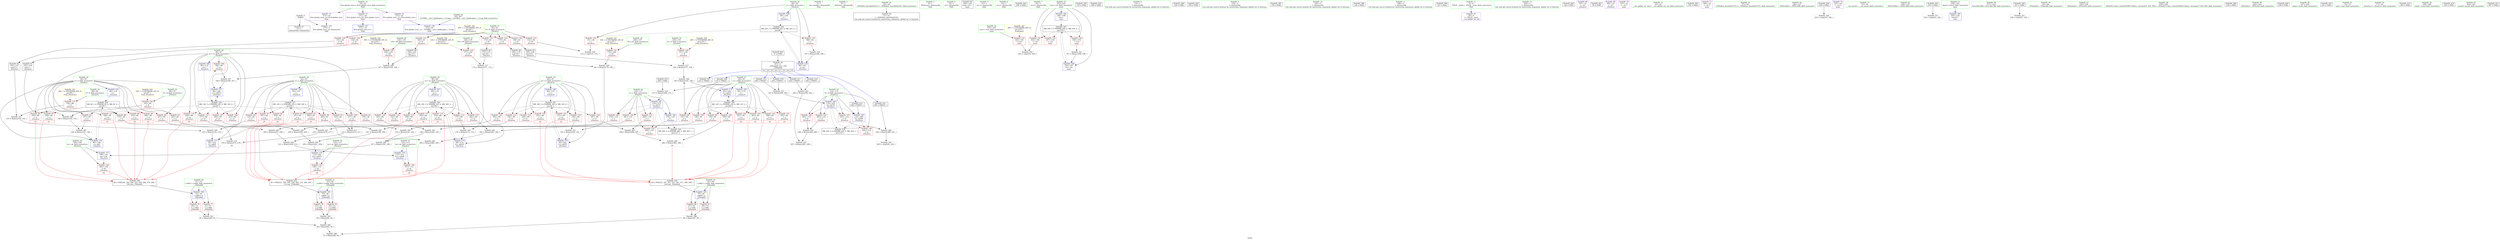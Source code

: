 digraph "SVFG" {
	label="SVFG";

	Node0x562d3b8c4380 [shape=record,color=grey,label="{NodeID: 0\nNullPtr}"];
	Node0x562d3b8c4380 -> Node0x562d3b8d2120[style=solid];
	Node0x562d3b8c4380 -> Node0x562d3b8d8550[style=solid];
	Node0x562d3b8d0cb0 [shape=record,color=red,label="{NodeID: 111\n269\<--86\n\<--vx\n_Z5solvev\n|{<s0>23}}"];
	Node0x562d3b8d0cb0:s0 -> Node0x562d3b580790[style=solid,color=red];
	Node0x562d3b8cf790 [shape=record,color=green,label="{NodeID: 28\n86\<--87\nvx\<--vx_field_insensitive\n_Z5solvev\n}"];
	Node0x562d3b8cf790 -> Node0x562d3b8d08a0[style=solid];
	Node0x562d3b8cf790 -> Node0x562d3b8d0970[style=solid];
	Node0x562d3b8cf790 -> Node0x562d3b8d0a40[style=solid];
	Node0x562d3b8cf790 -> Node0x562d3b8d0b10[style=solid];
	Node0x562d3b8cf790 -> Node0x562d3b8d0be0[style=solid];
	Node0x562d3b8cf790 -> Node0x562d3b8d0cb0[style=solid];
	Node0x562d3b8cf790 -> Node0x562d3b8d0d80[style=solid];
	Node0x562d3b8cf790 -> Node0x562d3b8d8b30[style=solid];
	Node0x562d3b8cf790 -> Node0x562d3b8d90e0[style=solid];
	Node0x562d3b8e2c60 [shape=record,color=grey,label="{NodeID: 305\n193 = Binary(191, 192, )\n}"];
	Node0x562d3b8e2c60 -> Node0x562d3b8d54f0[style=solid];
	Node0x562d3b8d74e0 [shape=record,color=red,label="{NodeID: 139\n164\<--102\n\<--VX\n_Z5solvev\n}"];
	Node0x562d3b8d74e0 -> Node0x562d3b8e30e0[style=solid];
	Node0x562d3b8d2020 [shape=record,color=green,label="{NodeID: 56\n20\<--367\n_GLOBAL__sub_I_JanKuipers_1_0.cpp\<--_GLOBAL__sub_I_JanKuipers_1_0.cpp_field_insensitive\n}"];
	Node0x562d3b8d2020 -> Node0x562d3b8d8450[style=solid];
	Node0x562d3b90a1a0 [shape=record,color=black,label="{NodeID: 416\n252 = PHI(47, )\n}"];
	Node0x562d3b90a1a0 -> Node0x562d3b8e33e0[style=solid];
	Node0x562d3b8d8c00 [shape=record,color=blue,label="{NodeID: 167\n88\<--119\nvy\<--\n_Z5solvev\n}"];
	Node0x562d3b8d8c00 -> Node0x562d3b8f3670[style=dashed];
	Node0x562d3b8d3800 [shape=record,color=red,label="{NodeID: 84\n207\<--80\n\<--x\n_Z5solvev\n}"];
	Node0x562d3b8d3800 -> Node0x562d3b8d5af0[style=solid];
	Node0x562d3b8cdc50 [shape=record,color=green,label="{NodeID: 1\n7\<--1\n__dso_handle\<--dummyObj\nGlob }"];
	Node0x562d3b8d0d80 [shape=record,color=red,label="{NodeID: 112\n277\<--86\n\<--vx\n_Z5solvev\n}"];
	Node0x562d3b8d0d80 -> Node0x562d3b8e3b60[style=solid];
	Node0x562d3b8cf860 [shape=record,color=green,label="{NodeID: 29\n88\<--89\nvy\<--vy_field_insensitive\n_Z5solvev\n}"];
	Node0x562d3b8cf860 -> Node0x562d3b8d0e50[style=solid];
	Node0x562d3b8cf860 -> Node0x562d3b8d0f20[style=solid];
	Node0x562d3b8cf860 -> Node0x562d3b8d61e0[style=solid];
	Node0x562d3b8cf860 -> Node0x562d3b8d6270[style=solid];
	Node0x562d3b8cf860 -> Node0x562d3b8d6300[style=solid];
	Node0x562d3b8cf860 -> Node0x562d3b8d63d0[style=solid];
	Node0x562d3b8cf860 -> Node0x562d3b8d64a0[style=solid];
	Node0x562d3b8cf860 -> Node0x562d3b8d8c00[style=solid];
	Node0x562d3b8cf860 -> Node0x562d3b8d91b0[style=solid];
	Node0x562d3b8e2de0 [shape=record,color=grey,label="{NodeID: 306\n162 = Binary(161, 160, )\n}"];
	Node0x562d3b8e2de0 -> Node0x562d3b8d9010[style=solid];
	Node0x562d3b8d75b0 [shape=record,color=red,label="{NodeID: 140\n171\<--104\n\<--VY\n_Z5solvev\n}"];
	Node0x562d3b8d75b0 -> Node0x562d3b8e3e60[style=solid];
	Node0x562d3b8d2120 [shape=record,color=black,label="{NodeID: 57\n2\<--3\ndummyVal\<--dummyVal\n}"];
	Node0x562d3b90a370 [shape=record,color=black,label="{NodeID: 417\n258 = PHI(47, )\n}"];
	Node0x562d3b90a370 -> Node0x562d3b8e48e0[style=solid];
	Node0x562d3b8f1870 [shape=record,color=black,label="{NodeID: 334\nMR_42V_2 = PHI(MR_42V_5, MR_42V_1, )\npts\{115 \}\n}"];
	Node0x562d3b8d8cd0 [shape=record,color=blue,label="{NodeID: 168\n90\<--119\nvz\<--\n_Z5solvev\n}"];
	Node0x562d3b8d8cd0 -> Node0x562d3b8f3b70[style=dashed];
	Node0x562d3b8d38d0 [shape=record,color=red,label="{NodeID: 85\n230\<--80\n\<--x\n_Z5solvev\n|{<s0>14}}"];
	Node0x562d3b8d38d0:s0 -> Node0x562d3b580790[style=solid,color=red];
	Node0x562d3b8cdce0 [shape=record,color=green,label="{NodeID: 2\n8\<--1\n_ZSt3cin\<--dummyObj\nGlob }"];
	Node0x562d3b8d0e50 [shape=record,color=red,label="{NodeID: 113\n175\<--88\n\<--vy\n_Z5solvev\n}"];
	Node0x562d3b8d0e50 -> Node0x562d3b8e3ce0[style=solid];
	Node0x562d3b8cf930 [shape=record,color=green,label="{NodeID: 30\n90\<--91\nvz\<--vz_field_insensitive\n_Z5solvev\n}"];
	Node0x562d3b8cf930 -> Node0x562d3b8d6570[style=solid];
	Node0x562d3b8cf930 -> Node0x562d3b8d6640[style=solid];
	Node0x562d3b8cf930 -> Node0x562d3b8d6710[style=solid];
	Node0x562d3b8cf930 -> Node0x562d3b8d67e0[style=solid];
	Node0x562d3b8cf930 -> Node0x562d3b8d68b0[style=solid];
	Node0x562d3b8cf930 -> Node0x562d3b8d6980[style=solid];
	Node0x562d3b8cf930 -> Node0x562d3b8d6a50[style=solid];
	Node0x562d3b8cf930 -> Node0x562d3b8d8cd0[style=solid];
	Node0x562d3b8cf930 -> Node0x562d3b8d9280[style=solid];
	Node0x562d3b8e2f60 [shape=record,color=grey,label="{NodeID: 307\n169 = Binary(168, 167, )\n}"];
	Node0x562d3b8e2f60 -> Node0x562d3b8d90e0[style=solid];
	Node0x562d3b8d7680 [shape=record,color=red,label="{NodeID: 141\n178\<--106\n\<--VZ\n_Z5solvev\n}"];
	Node0x562d3b8d7680 -> Node0x562d3b8e4a60[style=solid];
	Node0x562d3b8d2220 [shape=record,color=black,label="{NodeID: 58\n31\<--32\n\<--_ZNSt8ios_base4InitD1Ev\nCan only get source location for instruction, argument, global var or function.}"];
	Node0x562d3b90a4b0 [shape=record,color=black,label="{NodeID: 418\n262 = PHI(47, )\n}"];
	Node0x562d3b90a4b0 -> Node0x562d3b8e48e0[style=solid];
	Node0x562d3b8f1d70 [shape=record,color=black,label="{NodeID: 335\nMR_44V_2 = PHI(MR_44V_5, MR_44V_1, )\npts\{117 \}\n}"];
	Node0x562d3b8d8da0 [shape=record,color=blue,label="{NodeID: 169\n94\<--129\ni\<--\n_Z5solvev\n}"];
	Node0x562d3b8d8da0 -> Node0x562d3b8f4070[style=dashed];
	Node0x562d3b8d39a0 [shape=record,color=red,label="{NodeID: 86\n255\<--80\n\<--x\n_Z5solvev\n|{<s0>20}}"];
	Node0x562d3b8d39a0:s0 -> Node0x562d3b580790[style=solid,color=red];
	Node0x562d3b8cdd70 [shape=record,color=green,label="{NodeID: 3\n9\<--1\n_ZSt4cout\<--dummyObj\nGlob }"];
	Node0x562d3b8d0f20 [shape=record,color=red,label="{NodeID: 114\n195\<--88\n\<--vy\n_Z5solvev\n}"];
	Node0x562d3b8d0f20 -> Node0x562d3b8e2960[style=solid];
	Node0x562d3b8cfa00 [shape=record,color=green,label="{NodeID: 31\n92\<--93\nN\<--N_field_insensitive\n_Z5solvev\n}"];
	Node0x562d3b8cfa00 -> Node0x562d3b8d6b20[style=solid];
	Node0x562d3b8cfa00 -> Node0x562d3b8d6bf0[style=solid];
	Node0x562d3b8cfa00 -> Node0x562d3b8d6cc0[style=solid];
	Node0x562d3b8cfa00 -> Node0x562d3b8d6d90[style=solid];
	Node0x562d3b8cfa00 -> Node0x562d3b8d6e60[style=solid];
	Node0x562d3b8cfa00 -> Node0x562d3b8d6f30[style=solid];
	Node0x562d3b8cfa00 -> Node0x562d3b8d7000[style=solid];
	Node0x562d3b8e30e0 [shape=record,color=grey,label="{NodeID: 308\n167 = Binary(164, 166, )\n}"];
	Node0x562d3b8e30e0 -> Node0x562d3b8e2f60[style=solid];
	Node0x562d3b8d7750 [shape=record,color=red,label="{NodeID: 142\n245\<--108\n\<--ax\n_Z5solvev\n|{<s0>18}}"];
	Node0x562d3b8d7750:s0 -> Node0x562d3b580790[style=solid,color=red];
	Node0x562d3b8d2320 [shape=record,color=black,label="{NodeID: 59\n47\<--71\n_Z3lenddd_ret\<--call\n_Z3lenddd\n|{<s0>14|<s1>18|<s2>19|<s3>20|<s4>21|<s5>23|<s6>24|<s7>25}}"];
	Node0x562d3b8d2320:s0 -> Node0x562d3b9097e0[style=solid,color=blue];
	Node0x562d3b8d2320:s1 -> Node0x562d3b909c20[style=solid,color=blue];
	Node0x562d3b8d2320:s2 -> Node0x562d3b90a1a0[style=solid,color=blue];
	Node0x562d3b8d2320:s3 -> Node0x562d3b90a370[style=solid,color=blue];
	Node0x562d3b8d2320:s4 -> Node0x562d3b90a4b0[style=solid,color=blue];
	Node0x562d3b8d2320:s5 -> Node0x562d3b90a6c0[style=solid,color=blue];
	Node0x562d3b8d2320:s6 -> Node0x562d3b90a830[style=solid,color=blue];
	Node0x562d3b8d2320:s7 -> Node0x562d3b909df0[style=solid,color=blue];
	Node0x562d3b90a5f0 [shape=record,color=black,label="{NodeID: 419\n268 = PHI()\n}"];
	Node0x562d3b90a5f0 -> Node0x562d3b8e3fe0[style=solid];
	Node0x562d3b8f2270 [shape=record,color=black,label="{NodeID: 336\nMR_8V_3 = PHI(MR_8V_4, MR_8V_2, )\npts\{81 \}\n}"];
	Node0x562d3b8f2270 -> Node0x562d3b8d3660[style=dashed];
	Node0x562d3b8f2270 -> Node0x562d3b8d3730[style=dashed];
	Node0x562d3b8f2270 -> Node0x562d3b8d3800[style=dashed];
	Node0x562d3b8f2270 -> Node0x562d3b8d38d0[style=dashed];
	Node0x562d3b8f2270 -> Node0x562d3b8d39a0[style=dashed];
	Node0x562d3b8f2270 -> Node0x562d3b8d3a70[style=dashed];
	Node0x562d3b8f2270 -> Node0x562d3b8d3b40[style=dashed];
	Node0x562d3b8f2270 -> Node0x562d3b8d3c10[style=dashed];
	Node0x562d3b8f2270 -> Node0x562d3b8d8e70[style=dashed];
	Node0x562d3b8d8e70 [shape=record,color=blue,label="{NodeID: 170\n80\<--148\nx\<--add\n_Z5solvev\n}"];
	Node0x562d3b8d8e70 -> Node0x562d3b8f2270[style=dashed];
	Node0x562d3b8d3a70 [shape=record,color=red,label="{NodeID: 87\n259\<--80\n\<--x\n_Z5solvev\n|{<s0>21}}"];
	Node0x562d3b8d3a70:s0 -> Node0x562d3b580790[style=solid,color=red];
	Node0x562d3b8ce5c0 [shape=record,color=green,label="{NodeID: 4\n10\<--1\n.str\<--dummyObj\nGlob }"];
	Node0x562d3b8d61e0 [shape=record,color=red,label="{NodeID: 115\n208\<--88\n\<--vy\n_Z5solvev\n}"];
	Node0x562d3b8d61e0 -> Node0x562d3b8d5af0[style=solid];
	Node0x562d3b8cfad0 [shape=record,color=green,label="{NodeID: 32\n94\<--95\ni\<--i_field_insensitive\n_Z5solvev\n}"];
	Node0x562d3b8cfad0 -> Node0x562d3b8d70d0[style=solid];
	Node0x562d3b8cfad0 -> Node0x562d3b8d71a0[style=solid];
	Node0x562d3b8cfad0 -> Node0x562d3b8d8da0[style=solid];
	Node0x562d3b8cfad0 -> Node0x562d3b8d9350[style=solid];
	Node0x562d3b8e3260 [shape=record,color=grey,label="{NodeID: 309\n155 = Binary(154, 153, )\n}"];
	Node0x562d3b8e3260 -> Node0x562d3b8d8f40[style=solid];
	Node0x562d3b8d7820 [shape=record,color=red,label="{NodeID: 143\n246\<--110\n\<--ay\n_Z5solvev\n|{<s0>18}}"];
	Node0x562d3b8d7820:s0 -> Node0x562d3b90abe0[style=solid,color=red];
	Node0x562d3b8d23f0 [shape=record,color=black,label="{NodeID: 60\n329\<--129\nmain_ret\<--\nmain\n}"];
	Node0x562d3b90a6c0 [shape=record,color=black,label="{NodeID: 420\n272 = PHI(47, )\n}"];
	Node0x562d3b90a6c0 -> Node0x562d3b8e3fe0[style=solid];
	Node0x562d3b8f2770 [shape=record,color=black,label="{NodeID: 337\nMR_10V_3 = PHI(MR_10V_4, MR_10V_2, )\npts\{83 \}\n}"];
	Node0x562d3b8f2770 -> Node0x562d3b8d3ce0[style=dashed];
	Node0x562d3b8f2770 -> Node0x562d3b8d3db0[style=dashed];
	Node0x562d3b8f2770 -> Node0x562d3b8d3e80[style=dashed];
	Node0x562d3b8f2770 -> Node0x562d3b8d3f50[style=dashed];
	Node0x562d3b8f2770 -> Node0x562d3b8d4020[style=dashed];
	Node0x562d3b8f2770 -> Node0x562d3b8d40f0[style=dashed];
	Node0x562d3b8f2770 -> Node0x562d3b8d10a0[style=dashed];
	Node0x562d3b8f2770 -> Node0x562d3b8d1170[style=dashed];
	Node0x562d3b8f2770 -> Node0x562d3b8d8f40[style=dashed];
	Node0x562d3b8d8f40 [shape=record,color=blue,label="{NodeID: 171\n82\<--155\ny\<--add9\n_Z5solvev\n}"];
	Node0x562d3b8d8f40 -> Node0x562d3b8f2770[style=dashed];
	Node0x562d3b8d3b40 [shape=record,color=red,label="{NodeID: 88\n275\<--80\n\<--x\n_Z5solvev\n}"];
	Node0x562d3b8d3b40 -> Node0x562d3b8e39e0[style=solid];
	Node0x562d3b8ce650 [shape=record,color=green,label="{NodeID: 5\n12\<--1\n.str.1\<--dummyObj\nGlob }"];
	Node0x562d3b8d6270 [shape=record,color=red,label="{NodeID: 116\n222\<--88\n\<--vy\n_Z5solvev\n}"];
	Node0x562d3b8cfba0 [shape=record,color=green,label="{NodeID: 33\n96\<--97\nX\<--X_field_insensitive\n_Z5solvev\n}"];
	Node0x562d3b8cfba0 -> Node0x562d3b8d7270[style=solid];
	Node0x562d3b8e33e0 [shape=record,color=grey,label="{NodeID: 310\n253 = Binary(248, 252, )\n}"];
	Node0x562d3b8e33e0 -> Node0x562d3b8d9690[style=solid];
	Node0x562d3b8d78f0 [shape=record,color=red,label="{NodeID: 144\n247\<--112\n\<--az\n_Z5solvev\n|{<s0>18}}"];
	Node0x562d3b8d78f0:s0 -> Node0x562d3b90b360[style=solid,color=red];
	Node0x562d3b8d24c0 [shape=record,color=black,label="{NodeID: 61\n145\<--144\nconv\<--\n_Z5solvev\n}"];
	Node0x562d3b8d24c0 -> Node0x562d3b8dffd0[style=solid];
	Node0x562d3b90a830 [shape=record,color=black,label="{NodeID: 421\n290 = PHI(47, )\n}"];
	Node0x562d3b90a830 -> Node0x562d3b8d5370[style=solid];
	Node0x562d3b8f2c70 [shape=record,color=black,label="{NodeID: 338\nMR_12V_3 = PHI(MR_12V_4, MR_12V_2, )\npts\{85 \}\n}"];
	Node0x562d3b8f2c70 -> Node0x562d3b8d1240[style=dashed];
	Node0x562d3b8f2c70 -> Node0x562d3b8d1310[style=dashed];
	Node0x562d3b8f2c70 -> Node0x562d3b8d13e0[style=dashed];
	Node0x562d3b8f2c70 -> Node0x562d3b8d14b0[style=dashed];
	Node0x562d3b8f2c70 -> Node0x562d3b8d1580[style=dashed];
	Node0x562d3b8f2c70 -> Node0x562d3b8d1650[style=dashed];
	Node0x562d3b8f2c70 -> Node0x562d3b8d1720[style=dashed];
	Node0x562d3b8f2c70 -> Node0x562d3b8d17f0[style=dashed];
	Node0x562d3b8f2c70 -> Node0x562d3b8d9010[style=dashed];
	Node0x562d3b8d9010 [shape=record,color=blue,label="{NodeID: 172\n84\<--162\nz\<--add12\n_Z5solvev\n}"];
	Node0x562d3b8d9010 -> Node0x562d3b8f2c70[style=dashed];
	Node0x562d3b8d3c10 [shape=record,color=red,label="{NodeID: 89\n296\<--80\n\<--x\n_Z5solvev\n|{<s0>25}}"];
	Node0x562d3b8d3c10:s0 -> Node0x562d3b580790[style=solid,color=red];
	Node0x562d3b8ce6e0 [shape=record,color=green,label="{NodeID: 6\n14\<--1\n.str.2\<--dummyObj\nGlob }"];
	Node0x562d3b8d6300 [shape=record,color=red,label="{NodeID: 117\n250\<--88\n\<--vy\n_Z5solvev\n|{<s0>19}}"];
	Node0x562d3b8d6300:s0 -> Node0x562d3b90abe0[style=solid,color=red];
	Node0x562d3b8cfc70 [shape=record,color=green,label="{NodeID: 34\n98\<--99\nY\<--Y_field_insensitive\n_Z5solvev\n}"];
	Node0x562d3b8cfc70 -> Node0x562d3b8d7340[style=solid];
	Node0x562d3b580790 [shape=record,color=black,label="{NodeID: 394\n48 = PHI(230, 245, 249, 255, 259, 269, 279, 296, )\n0th arg _Z3lenddd }"];
	Node0x562d3b580790 -> Node0x562d3b8d8650[style=solid];
	Node0x562d3b8e3560 [shape=record,color=grey,label="{NodeID: 311\n153 = Binary(150, 152, )\n}"];
	Node0x562d3b8e3560 -> Node0x562d3b8e3260[style=solid];
	Node0x562d3b8d79c0 [shape=record,color=red,label="{NodeID: 145\n264\<--114\n\<--d\n_Z5solvev\n}"];
	Node0x562d3b8d79c0 -> Node0x562d3b8e45e0[style=solid];
	Node0x562d3b8d2590 [shape=record,color=black,label="{NodeID: 62\n152\<--151\nconv7\<--\n_Z5solvev\n}"];
	Node0x562d3b8d2590 -> Node0x562d3b8e3560[style=solid];
	Node0x562d3b90a970 [shape=record,color=black,label="{NodeID: 422\n338 = PHI()\n}"];
	Node0x562d3b8f3170 [shape=record,color=black,label="{NodeID: 339\nMR_14V_3 = PHI(MR_14V_4, MR_14V_2, )\npts\{87 \}\n}"];
	Node0x562d3b8f3170 -> Node0x562d3b8d08a0[style=dashed];
	Node0x562d3b8f3170 -> Node0x562d3b8d0970[style=dashed];
	Node0x562d3b8f3170 -> Node0x562d3b8d0a40[style=dashed];
	Node0x562d3b8f3170 -> Node0x562d3b8d0b10[style=dashed];
	Node0x562d3b8f3170 -> Node0x562d3b8d0be0[style=dashed];
	Node0x562d3b8f3170 -> Node0x562d3b8d0cb0[style=dashed];
	Node0x562d3b8f3170 -> Node0x562d3b8d0d80[style=dashed];
	Node0x562d3b8f3170 -> Node0x562d3b8d90e0[style=dashed];
	Node0x562d3b8d90e0 [shape=record,color=blue,label="{NodeID: 173\n86\<--169\nvx\<--add15\n_Z5solvev\n}"];
	Node0x562d3b8d90e0 -> Node0x562d3b8f3170[style=dashed];
	Node0x562d3b8d3ce0 [shape=record,color=red,label="{NodeID: 90\n154\<--82\n\<--y\n_Z5solvev\n}"];
	Node0x562d3b8d3ce0 -> Node0x562d3b8e3260[style=solid];
	Node0x562d3b8ce770 [shape=record,color=green,label="{NodeID: 7\n16\<--1\n.str.3\<--dummyObj\nGlob }"];
	Node0x562d3b8f7140 [shape=record,color=yellow,style=double,label="{NodeID: 367\n48V_1 = ENCHI(MR_48V_0)\npts\{333 \}\nFun[main]}"];
	Node0x562d3b8f7140 -> Node0x562d3b8d8040[style=dashed];
	Node0x562d3b8d63d0 [shape=record,color=red,label="{NodeID: 118\n270\<--88\n\<--vy\n_Z5solvev\n|{<s0>23}}"];
	Node0x562d3b8d63d0:s0 -> Node0x562d3b90abe0[style=solid,color=red];
	Node0x562d3b8cfd40 [shape=record,color=green,label="{NodeID: 35\n100\<--101\nZ\<--Z_field_insensitive\n_Z5solvev\n}"];
	Node0x562d3b8cfd40 -> Node0x562d3b8d7410[style=solid];
	Node0x562d3b908c10 [shape=record,color=black,label="{NodeID: 395\n125 = PHI()\n}"];
	Node0x562d3b8e36e0 [shape=record,color=grey,label="{NodeID: 312\n160 = Binary(157, 159, )\n}"];
	Node0x562d3b8e36e0 -> Node0x562d3b8e2de0[style=solid];
	Node0x562d3b8d7a90 [shape=record,color=red,label="{NodeID: 146\n265\<--114\n\<--d\n_Z5solvev\n}"];
	Node0x562d3b8d7a90 -> Node0x562d3b8e45e0[style=solid];
	Node0x562d3b8d2660 [shape=record,color=black,label="{NodeID: 63\n159\<--158\nconv10\<--\n_Z5solvev\n}"];
	Node0x562d3b8d2660 -> Node0x562d3b8e36e0[style=solid];
	Node0x562d3b90aa40 [shape=record,color=black,label="{NodeID: 423\n349 = PHI()\n}"];
	Node0x562d3b8f3670 [shape=record,color=black,label="{NodeID: 340\nMR_16V_3 = PHI(MR_16V_4, MR_16V_2, )\npts\{89 \}\n}"];
	Node0x562d3b8f3670 -> Node0x562d3b8d0e50[style=dashed];
	Node0x562d3b8f3670 -> Node0x562d3b8d0f20[style=dashed];
	Node0x562d3b8f3670 -> Node0x562d3b8d61e0[style=dashed];
	Node0x562d3b8f3670 -> Node0x562d3b8d6270[style=dashed];
	Node0x562d3b8f3670 -> Node0x562d3b8d6300[style=dashed];
	Node0x562d3b8f3670 -> Node0x562d3b8d63d0[style=dashed];
	Node0x562d3b8f3670 -> Node0x562d3b8d64a0[style=dashed];
	Node0x562d3b8f3670 -> Node0x562d3b8d91b0[style=dashed];
	Node0x562d3b8d91b0 [shape=record,color=blue,label="{NodeID: 174\n88\<--176\nvy\<--add18\n_Z5solvev\n}"];
	Node0x562d3b8d91b0 -> Node0x562d3b8f3670[style=dashed];
	Node0x562d3b8d3db0 [shape=record,color=red,label="{NodeID: 91\n191\<--82\n\<--y\n_Z5solvev\n}"];
	Node0x562d3b8d3db0 -> Node0x562d3b8e2c60[style=solid];
	Node0x562d3b8ce800 [shape=record,color=green,label="{NodeID: 8\n19\<--1\n\<--dummyObj\nCan only get source location for instruction, argument, global var or function.}"];
	Node0x562d3b8d64a0 [shape=record,color=red,label="{NodeID: 119\n282\<--88\n\<--vy\n_Z5solvev\n}"];
	Node0x562d3b8d64a0 -> Node0x562d3b8d57f0[style=solid];
	Node0x562d3b8cfe10 [shape=record,color=green,label="{NodeID: 36\n102\<--103\nVX\<--VX_field_insensitive\n_Z5solvev\n}"];
	Node0x562d3b8cfe10 -> Node0x562d3b8d74e0[style=solid];
	Node0x562d3b908ce0 [shape=record,color=black,label="{NodeID: 396\n138 = PHI()\n}"];
	Node0x562d3b8e3860 [shape=record,color=grey,label="{NodeID: 313\n212 = Binary(210, 211, )\n}"];
	Node0x562d3b8e3860 -> Node0x562d3b8e2ae0[style=solid];
	Node0x562d3b8d7b60 [shape=record,color=red,label="{NodeID: 147\n291\<--114\n\<--d\n_Z5solvev\n}"];
	Node0x562d3b8d7b60 -> Node0x562d3b8d5370[style=solid];
	Node0x562d3b8d2730 [shape=record,color=black,label="{NodeID: 64\n166\<--165\nconv13\<--\n_Z5solvev\n}"];
	Node0x562d3b8d2730 -> Node0x562d3b8e30e0[style=solid];
	Node0x562d3b90ab10 [shape=record,color=black,label="{NodeID: 424\n354 = PHI()\n}"];
	Node0x562d3b8f3b70 [shape=record,color=black,label="{NodeID: 341\nMR_18V_3 = PHI(MR_18V_4, MR_18V_2, )\npts\{91 \}\n}"];
	Node0x562d3b8f3b70 -> Node0x562d3b8d6570[style=dashed];
	Node0x562d3b8f3b70 -> Node0x562d3b8d6640[style=dashed];
	Node0x562d3b8f3b70 -> Node0x562d3b8d6710[style=dashed];
	Node0x562d3b8f3b70 -> Node0x562d3b8d67e0[style=dashed];
	Node0x562d3b8f3b70 -> Node0x562d3b8d68b0[style=dashed];
	Node0x562d3b8f3b70 -> Node0x562d3b8d6980[style=dashed];
	Node0x562d3b8f3b70 -> Node0x562d3b8d6a50[style=dashed];
	Node0x562d3b8f3b70 -> Node0x562d3b8d9280[style=dashed];
	Node0x562d3b8d9280 [shape=record,color=blue,label="{NodeID: 175\n90\<--183\nvz\<--add21\n_Z5solvev\n}"];
	Node0x562d3b8d9280 -> Node0x562d3b8f3b70[style=dashed];
	Node0x562d3b8d3e80 [shape=record,color=red,label="{NodeID: 92\n210\<--82\n\<--y\n_Z5solvev\n}"];
	Node0x562d3b8d3e80 -> Node0x562d3b8e3860[style=solid];
	Node0x562d3b8ce890 [shape=record,color=green,label="{NodeID: 9\n119\<--1\n\<--dummyObj\nCan only get source location for instruction, argument, global var or function.}"];
	Node0x562d3b8dffd0 [shape=record,color=grey,label="{NodeID: 286\n146 = Binary(143, 145, )\n}"];
	Node0x562d3b8dffd0 -> Node0x562d3b8e0150[style=solid];
	Node0x562d3b8d6570 [shape=record,color=red,label="{NodeID: 120\n182\<--90\n\<--vz\n_Z5solvev\n}"];
	Node0x562d3b8d6570 -> Node0x562d3b8e4460[style=solid];
	Node0x562d3b8cfee0 [shape=record,color=green,label="{NodeID: 37\n104\<--105\nVY\<--VY_field_insensitive\n_Z5solvev\n}"];
	Node0x562d3b8cfee0 -> Node0x562d3b8d75b0[style=solid];
	Node0x562d3b908de0 [shape=record,color=black,label="{NodeID: 397\n139 = PHI()\n}"];
	Node0x562d3b8e39e0 [shape=record,color=grey,label="{NodeID: 314\n279 = Binary(275, 278, )\n|{<s0>24}}"];
	Node0x562d3b8e39e0:s0 -> Node0x562d3b580790[style=solid,color=red];
	Node0x562d3b8d7c30 [shape=record,color=red,label="{NodeID: 148\n302\<--114\n\<--d\n_Z5solvev\n}"];
	Node0x562d3b8d2800 [shape=record,color=black,label="{NodeID: 65\n173\<--172\nconv16\<--\n_Z5solvev\n}"];
	Node0x562d3b8d2800 -> Node0x562d3b8e3e60[style=solid];
	Node0x562d3b90abe0 [shape=record,color=black,label="{NodeID: 425\n49 = PHI(231, 246, 250, 256, 260, 270, 284, 297, )\n1st arg _Z3lenddd }"];
	Node0x562d3b90abe0 -> Node0x562d3b8d8720[style=solid];
	Node0x562d3b8f4070 [shape=record,color=black,label="{NodeID: 342\nMR_22V_3 = PHI(MR_22V_4, MR_22V_2, )\npts\{95 \}\n}"];
	Node0x562d3b8f4070 -> Node0x562d3b8d70d0[style=dashed];
	Node0x562d3b8f4070 -> Node0x562d3b8d71a0[style=dashed];
	Node0x562d3b8f4070 -> Node0x562d3b8d9350[style=dashed];
	Node0x562d3b8d9350 [shape=record,color=blue,label="{NodeID: 176\n94\<--187\ni\<--inc\n_Z5solvev\n}"];
	Node0x562d3b8d9350 -> Node0x562d3b8f4070[style=dashed];
	Node0x562d3b8d3f50 [shape=record,color=red,label="{NodeID: 93\n231\<--82\n\<--y\n_Z5solvev\n|{<s0>14}}"];
	Node0x562d3b8d3f50:s0 -> Node0x562d3b90abe0[style=solid,color=red];
	Node0x562d3b8ce920 [shape=record,color=green,label="{NodeID: 10\n129\<--1\n\<--dummyObj\nCan only get source location for instruction, argument, global var or function.}"];
	Node0x562d3b8e0150 [shape=record,color=grey,label="{NodeID: 287\n148 = Binary(147, 146, )\n}"];
	Node0x562d3b8e0150 -> Node0x562d3b8d8e70[style=solid];
	Node0x562d3b8d6640 [shape=record,color=red,label="{NodeID: 121\n192\<--90\n\<--vz\n_Z5solvev\n}"];
	Node0x562d3b8d6640 -> Node0x562d3b8e2c60[style=solid];
	Node0x562d3b8cffb0 [shape=record,color=green,label="{NodeID: 38\n106\<--107\nVZ\<--VZ_field_insensitive\n_Z5solvev\n}"];
	Node0x562d3b8cffb0 -> Node0x562d3b8d7680[style=solid];
	Node0x562d3b908ee0 [shape=record,color=black,label="{NodeID: 398\n140 = PHI()\n}"];
	Node0x562d3b8e3b60 [shape=record,color=grey,label="{NodeID: 315\n278 = Binary(276, 277, )\n}"];
	Node0x562d3b8e3b60 -> Node0x562d3b8e39e0[style=solid];
	Node0x562d3b8d7d00 [shape=record,color=red,label="{NodeID: 149\n276\<--116\n\<--t\n_Z5solvev\n}"];
	Node0x562d3b8d7d00 -> Node0x562d3b8e3b60[style=solid];
	Node0x562d3b8d28d0 [shape=record,color=black,label="{NodeID: 66\n180\<--179\nconv19\<--\n_Z5solvev\n}"];
	Node0x562d3b8d28d0 -> Node0x562d3b8e4a60[style=solid];
	Node0x562d3b90b360 [shape=record,color=black,label="{NodeID: 426\n50 = PHI(232, 247, 251, 257, 261, 271, 289, 298, )\n2nd arg _Z3lenddd }"];
	Node0x562d3b90b360 -> Node0x562d3b8d87f0[style=solid];
	Node0x562d3b8f4570 [shape=record,color=black,label="{NodeID: 343\nMR_50V_3 = PHI(MR_50V_4, MR_50V_2, )\npts\{335 \}\n}"];
	Node0x562d3b8f4570 -> Node0x562d3b8d8110[style=dashed];
	Node0x562d3b8f4570 -> Node0x562d3b8d81e0[style=dashed];
	Node0x562d3b8f4570 -> Node0x562d3b8d82b0[style=dashed];
	Node0x562d3b8f4570 -> Node0x562d3b8d9b70[style=dashed];
	Node0x562d3b8d9420 [shape=record,color=blue,label="{NodeID: 177\n108\<--197\nax\<--sub\n_Z5solvev\n}"];
	Node0x562d3b8d9420 -> Node0x562d3b8d7750[style=dashed];
	Node0x562d3b8d4020 [shape=record,color=red,label="{NodeID: 94\n256\<--82\n\<--y\n_Z5solvev\n|{<s0>20}}"];
	Node0x562d3b8d4020:s0 -> Node0x562d3b90abe0[style=solid,color=red];
	Node0x562d3b8ce9b0 [shape=record,color=green,label="{NodeID: 11\n188\<--1\n\<--dummyObj\nCan only get source location for instruction, argument, global var or function.}"];
	Node0x562d3b8d51f0 [shape=record,color=grey,label="{NodeID: 288\n70 = Binary(66, 69, )\n}"];
	Node0x562d3b8d6710 [shape=record,color=red,label="{NodeID: 122\n203\<--90\n\<--vz\n_Z5solvev\n}"];
	Node0x562d3b8d6710 -> Node0x562d3b8e27e0[style=solid];
	Node0x562d3b8d0080 [shape=record,color=green,label="{NodeID: 39\n108\<--109\nax\<--ax_field_insensitive\n_Z5solvev\n}"];
	Node0x562d3b8d0080 -> Node0x562d3b8d7750[style=solid];
	Node0x562d3b8d0080 -> Node0x562d3b8d9420[style=solid];
	Node0x562d3b908fe0 [shape=record,color=black,label="{NodeID: 399\n141 = PHI()\n}"];
	Node0x562d3b8e3ce0 [shape=record,color=grey,label="{NodeID: 316\n176 = Binary(175, 174, )\n}"];
	Node0x562d3b8e3ce0 -> Node0x562d3b8d91b0[style=solid];
	Node0x562d3b8d7dd0 [shape=record,color=red,label="{NodeID: 150\n281\<--116\n\<--t\n_Z5solvev\n}"];
	Node0x562d3b8d7dd0 -> Node0x562d3b8d57f0[style=solid];
	Node0x562d3b8d29a0 [shape=record,color=purple,label="{NodeID: 67\n29\<--4\n\<--_ZStL8__ioinit\n__cxx_global_var_init\n}"];
	Node0x562d3b8d94f0 [shape=record,color=blue,label="{NodeID: 178\n110\<--205\nay\<--sub25\n_Z5solvev\n}"];
	Node0x562d3b8d94f0 -> Node0x562d3b8d7820[style=dashed];
	Node0x562d3b8d40f0 [shape=record,color=red,label="{NodeID: 95\n260\<--82\n\<--y\n_Z5solvev\n|{<s0>21}}"];
	Node0x562d3b8d40f0:s0 -> Node0x562d3b90abe0[style=solid,color=red];
	Node0x562d3b8cea40 [shape=record,color=green,label="{NodeID: 12\n220\<--1\n\<--dummyObj\nCan only get source location for instruction, argument, global var or function.}"];
	Node0x562d3b8d5370 [shape=record,color=grey,label="{NodeID: 289\n292 = Binary(290, 291, )\n}"];
	Node0x562d3b8d5370 -> Node0x562d3b8e51e0[style=solid];
	Node0x562d3b8d67e0 [shape=record,color=red,label="{NodeID: 123\n226\<--90\n\<--vz\n_Z5solvev\n}"];
	Node0x562d3b8d0150 [shape=record,color=green,label="{NodeID: 40\n110\<--111\nay\<--ay_field_insensitive\n_Z5solvev\n}"];
	Node0x562d3b8d0150 -> Node0x562d3b8d7820[style=solid];
	Node0x562d3b8d0150 -> Node0x562d3b8d94f0[style=solid];
	Node0x562d3b9090e0 [shape=record,color=black,label="{NodeID: 400\n142 = PHI()\n}"];
	Node0x562d3b8e3e60 [shape=record,color=grey,label="{NodeID: 317\n174 = Binary(171, 173, )\n}"];
	Node0x562d3b8e3e60 -> Node0x562d3b8e3ce0[style=solid];
	Node0x562d3b8d7ea0 [shape=record,color=red,label="{NodeID: 151\n286\<--116\n\<--t\n_Z5solvev\n}"];
	Node0x562d3b8d7ea0 -> Node0x562d3b8d5f70[style=solid];
	Node0x562d3b8d2a70 [shape=record,color=purple,label="{NodeID: 68\n237\<--10\n\<--.str\n_Z5solvev\n}"];
	Node0x562d3b8d95c0 [shape=record,color=blue,label="{NodeID: 179\n112\<--213\naz\<--sub28\n_Z5solvev\n}"];
	Node0x562d3b8d95c0 -> Node0x562d3b8d78f0[style=dashed];
	Node0x562d3b8d10a0 [shape=record,color=red,label="{NodeID: 96\n280\<--82\n\<--y\n_Z5solvev\n}"];
	Node0x562d3b8d10a0 -> Node0x562d3b8d5970[style=solid];
	Node0x562d3b8cead0 [shape=record,color=green,label="{NodeID: 13\n4\<--6\n_ZStL8__ioinit\<--_ZStL8__ioinit_field_insensitive\nGlob }"];
	Node0x562d3b8cead0 -> Node0x562d3b8d29a0[style=solid];
	Node0x562d3b8d54f0 [shape=record,color=grey,label="{NodeID: 290\n197 = Binary(193, 196, )\n}"];
	Node0x562d3b8d54f0 -> Node0x562d3b8d9420[style=solid];
	Node0x562d3b8d68b0 [shape=record,color=red,label="{NodeID: 124\n251\<--90\n\<--vz\n_Z5solvev\n|{<s0>19}}"];
	Node0x562d3b8d68b0:s0 -> Node0x562d3b90b360[style=solid,color=red];
	Node0x562d3b8d0220 [shape=record,color=green,label="{NodeID: 41\n112\<--113\naz\<--az_field_insensitive\n_Z5solvev\n}"];
	Node0x562d3b8d0220 -> Node0x562d3b8d78f0[style=solid];
	Node0x562d3b8d0220 -> Node0x562d3b8d95c0[style=solid];
	Node0x562d3b9091b0 [shape=record,color=black,label="{NodeID: 401\n30 = PHI()\n}"];
	Node0x562d3b8e3fe0 [shape=record,color=grey,label="{NodeID: 318\n273 = Binary(268, 272, )\n}"];
	Node0x562d3b8e3fe0 -> Node0x562d3b8d9760[style=solid];
	Node0x562d3b8d7f70 [shape=record,color=red,label="{NodeID: 152\n306\<--116\n\<--t\n_Z5solvev\n}"];
	Node0x562d3b8d2b40 [shape=record,color=purple,label="{NodeID: 69\n304\<--10\n\<--.str\n_Z5solvev\n}"];
	Node0x562d3b8d9690 [shape=record,color=blue,label="{NodeID: 180\n114\<--253\nd\<--div39\n_Z5solvev\n}"];
	Node0x562d3b8d9690 -> Node0x562d3b8d79c0[style=dashed];
	Node0x562d3b8d9690 -> Node0x562d3b8d7a90[style=dashed];
	Node0x562d3b8d9690 -> Node0x562d3b8d7b60[style=dashed];
	Node0x562d3b8d9690 -> Node0x562d3b8d7c30[style=dashed];
	Node0x562d3b8d9690 -> Node0x562d3b8d9900[style=dashed];
	Node0x562d3b8d9690 -> Node0x562d3b8f1870[style=dashed];
	Node0x562d3b8d1170 [shape=record,color=red,label="{NodeID: 97\n297\<--82\n\<--y\n_Z5solvev\n|{<s0>25}}"];
	Node0x562d3b8d1170:s0 -> Node0x562d3b90abe0[style=solid,color=red];
	Node0x562d3b8ceb60 [shape=record,color=green,label="{NodeID: 14\n18\<--22\nllvm.global_ctors\<--llvm.global_ctors_field_insensitive\nGlob }"];
	Node0x562d3b8ceb60 -> Node0x562d3b8d2e80[style=solid];
	Node0x562d3b8ceb60 -> Node0x562d3b8d2f80[style=solid];
	Node0x562d3b8ceb60 -> Node0x562d3b8d3080[style=solid];
	Node0x562d3b8d5670 [shape=record,color=grey,label="{NodeID: 291\n62 = Binary(60, 61, )\n}"];
	Node0x562d3b8d5670 -> Node0x562d3b8d60f0[style=solid];
	Node0x562d3b8d6980 [shape=record,color=red,label="{NodeID: 125\n271\<--90\n\<--vz\n_Z5solvev\n|{<s0>23}}"];
	Node0x562d3b8d6980:s0 -> Node0x562d3b90b360[style=solid,color=red];
	Node0x562d3b8d02f0 [shape=record,color=green,label="{NodeID: 42\n114\<--115\nd\<--d_field_insensitive\n_Z5solvev\n}"];
	Node0x562d3b8d02f0 -> Node0x562d3b8d79c0[style=solid];
	Node0x562d3b8d02f0 -> Node0x562d3b8d7a90[style=solid];
	Node0x562d3b8d02f0 -> Node0x562d3b8d7b60[style=solid];
	Node0x562d3b8d02f0 -> Node0x562d3b8d7c30[style=solid];
	Node0x562d3b8d02f0 -> Node0x562d3b8d9690[style=solid];
	Node0x562d3b8d02f0 -> Node0x562d3b8d9900[style=solid];
	Node0x562d3b909280 [shape=record,color=black,label="{NodeID: 402\n71 = PHI()\n}"];
	Node0x562d3b909280 -> Node0x562d3b8d2320[style=solid];
	Node0x562d3b8e4160 [shape=record,color=grey,label="{NodeID: 319\n187 = Binary(186, 188, )\n}"];
	Node0x562d3b8e4160 -> Node0x562d3b8d9350[style=solid];
	Node0x562d3b8d8040 [shape=record,color=red,label="{NodeID: 153\n344\<--332\n\<--runs\nmain\n}"];
	Node0x562d3b8d8040 -> Node0x562d3b8e5060[style=solid];
	Node0x562d3b8d2c10 [shape=record,color=purple,label="{NodeID: 70\n337\<--12\n\<--.str.1\nmain\n}"];
	Node0x562d3b8d9760 [shape=record,color=blue,label="{NodeID: 181\n116\<--273\nt\<--div47\n_Z5solvev\n}"];
	Node0x562d3b8d9760 -> Node0x562d3b8d7d00[style=dashed];
	Node0x562d3b8d9760 -> Node0x562d3b8d7dd0[style=dashed];
	Node0x562d3b8d9760 -> Node0x562d3b8d7ea0[style=dashed];
	Node0x562d3b8d9760 -> Node0x562d3b8d7f70[style=dashed];
	Node0x562d3b8d9760 -> Node0x562d3b8d9830[style=dashed];
	Node0x562d3b8d9760 -> Node0x562d3b8f1d70[style=dashed];
	Node0x562d3b8d1240 [shape=record,color=red,label="{NodeID: 98\n161\<--84\n\<--z\n_Z5solvev\n}"];
	Node0x562d3b8d1240 -> Node0x562d3b8e2de0[style=solid];
	Node0x562d3b8cebf0 [shape=record,color=green,label="{NodeID: 15\n23\<--24\n__cxx_global_var_init\<--__cxx_global_var_init_field_insensitive\n}"];
	Node0x562d3b8d57f0 [shape=record,color=grey,label="{NodeID: 292\n283 = Binary(281, 282, )\n}"];
	Node0x562d3b8d57f0 -> Node0x562d3b8d5970[style=solid];
	Node0x562d3b8d6a50 [shape=record,color=red,label="{NodeID: 126\n287\<--90\n\<--vz\n_Z5solvev\n}"];
	Node0x562d3b8d6a50 -> Node0x562d3b8d5f70[style=solid];
	Node0x562d3b8d03c0 [shape=record,color=green,label="{NodeID: 43\n116\<--117\nt\<--t_field_insensitive\n_Z5solvev\n}"];
	Node0x562d3b8d03c0 -> Node0x562d3b8d7d00[style=solid];
	Node0x562d3b8d03c0 -> Node0x562d3b8d7dd0[style=solid];
	Node0x562d3b8d03c0 -> Node0x562d3b8d7ea0[style=solid];
	Node0x562d3b8d03c0 -> Node0x562d3b8d7f70[style=solid];
	Node0x562d3b8d03c0 -> Node0x562d3b8d9760[style=solid];
	Node0x562d3b8d03c0 -> Node0x562d3b8d9830[style=solid];
	Node0x562d3b9093e0 [shape=record,color=black,label="{NodeID: 403\n135 = PHI()\n}"];
	Node0x562d3b8e42e0 [shape=record,color=grey,label="{NodeID: 320\n267 = Binary(263, 266, )\n}"];
	Node0x562d3b8d8110 [shape=record,color=red,label="{NodeID: 154\n343\<--334\n\<--run\nmain\n}"];
	Node0x562d3b8d8110 -> Node0x562d3b8e5060[style=solid];
	Node0x562d3b8d2ce0 [shape=record,color=purple,label="{NodeID: 71\n348\<--14\n\<--.str.2\nmain\n}"];
	Node0x562d3b8d9830 [shape=record,color=blue,label="{NodeID: 182\n116\<--119\nt\<--\n_Z5solvev\n}"];
	Node0x562d3b8d9830 -> Node0x562d3b8d7f70[style=dashed];
	Node0x562d3b8d9830 -> Node0x562d3b8f1d70[style=dashed];
	Node0x562d3b8d1310 [shape=record,color=red,label="{NodeID: 99\n194\<--84\n\<--z\n_Z5solvev\n}"];
	Node0x562d3b8d1310 -> Node0x562d3b8e2960[style=solid];
	Node0x562d3b8cecb0 [shape=record,color=green,label="{NodeID: 16\n27\<--28\n_ZNSt8ios_base4InitC1Ev\<--_ZNSt8ios_base4InitC1Ev_field_insensitive\n}"];
	Node0x562d3b8d5970 [shape=record,color=grey,label="{NodeID: 293\n284 = Binary(280, 283, )\n|{<s0>24}}"];
	Node0x562d3b8d5970:s0 -> Node0x562d3b90abe0[style=solid,color=red];
	Node0x562d3b8d6b20 [shape=record,color=red,label="{NodeID: 127\n132\<--92\n\<--N\n_Z5solvev\n}"];
	Node0x562d3b8d6b20 -> Node0x562d3b8e4ee0[style=solid];
	Node0x562d3b8d0490 [shape=record,color=green,label="{NodeID: 44\n126\<--127\n_ZNSirsERi\<--_ZNSirsERi_field_insensitive\n}"];
	Node0x562d3b9094e0 [shape=record,color=black,label="{NodeID: 404\n216 = PHI()\n}"];
	Node0x562d3b9094e0 -> Node0x562d3b8e4be0[style=solid];
	Node0x562d3b8e4460 [shape=record,color=grey,label="{NodeID: 321\n183 = Binary(182, 181, )\n}"];
	Node0x562d3b8e4460 -> Node0x562d3b8d9280[style=solid];
	Node0x562d3b8d81e0 [shape=record,color=red,label="{NodeID: 155\n347\<--334\n\<--run\nmain\n}"];
	Node0x562d3b8d2db0 [shape=record,color=purple,label="{NodeID: 72\n353\<--16\n\<--.str.3\nmain\n}"];
	Node0x562d3b8d9900 [shape=record,color=blue,label="{NodeID: 183\n114\<--299\nd\<--call58\n_Z5solvev\n}"];
	Node0x562d3b8d9900 -> Node0x562d3b8d7c30[style=dashed];
	Node0x562d3b8d9900 -> Node0x562d3b8f1870[style=dashed];
	Node0x562d3b8d13e0 [shape=record,color=red,label="{NodeID: 100\n199\<--84\n\<--z\n_Z5solvev\n}"];
	Node0x562d3b8d13e0 -> Node0x562d3b8d5c70[style=solid];
	Node0x562d3b8cedb0 [shape=record,color=green,label="{NodeID: 17\n33\<--34\n__cxa_atexit\<--__cxa_atexit_field_insensitive\n}"];
	Node0x562d3b8d5af0 [shape=record,color=grey,label="{NodeID: 294\n209 = Binary(207, 208, )\n}"];
	Node0x562d3b8d5af0 -> Node0x562d3b8e2ae0[style=solid];
	Node0x562d3b8d6bf0 [shape=record,color=red,label="{NodeID: 128\n144\<--92\n\<--N\n_Z5solvev\n}"];
	Node0x562d3b8d6bf0 -> Node0x562d3b8d24c0[style=solid];
	Node0x562d3b8d0590 [shape=record,color=green,label="{NodeID: 45\n136\<--137\n_ZNSirsERd\<--_ZNSirsERd_field_insensitive\n}"];
	Node0x562d3b9095e0 [shape=record,color=black,label="{NodeID: 405\n223 = PHI()\n}"];
	Node0x562d3b9095e0 -> Node0x562d3b8e4d60[style=solid];
	Node0x562d3b8e45e0 [shape=record,color=grey,label="{NodeID: 322\n266 = Binary(264, 265, )\n}"];
	Node0x562d3b8e45e0 -> Node0x562d3b8e42e0[style=solid];
	Node0x562d3b8d82b0 [shape=record,color=red,label="{NodeID: 156\n356\<--334\n\<--run\nmain\n}"];
	Node0x562d3b8d82b0 -> Node0x562d3b8e4760[style=solid];
	Node0x562d3b8d2e80 [shape=record,color=purple,label="{NodeID: 73\n371\<--18\nllvm.global_ctors_0\<--llvm.global_ctors\nGlob }"];
	Node0x562d3b8d2e80 -> Node0x562d3b8d8380[style=solid];
	Node0x562d3b8f59f0 [shape=record,color=yellow,style=double,label="{NodeID: 350\n20V_1 = ENCHI(MR_20V_0)\npts\{93 \}\nFun[_Z5solvev]}"];
	Node0x562d3b8f59f0 -> Node0x562d3b8d6b20[style=dashed];
	Node0x562d3b8f59f0 -> Node0x562d3b8d6bf0[style=dashed];
	Node0x562d3b8f59f0 -> Node0x562d3b8d6cc0[style=dashed];
	Node0x562d3b8f59f0 -> Node0x562d3b8d6d90[style=dashed];
	Node0x562d3b8f59f0 -> Node0x562d3b8d6e60[style=dashed];
	Node0x562d3b8f59f0 -> Node0x562d3b8d6f30[style=dashed];
	Node0x562d3b8f59f0 -> Node0x562d3b8d7000[style=dashed];
	Node0x562d3b8d99d0 [shape=record,color=blue,label="{NodeID: 184\n330\<--129\nretval\<--\nmain\n}"];
	Node0x562d3b8d14b0 [shape=record,color=red,label="{NodeID: 101\n232\<--84\n\<--z\n_Z5solvev\n|{<s0>14}}"];
	Node0x562d3b8d14b0:s0 -> Node0x562d3b90b360[style=solid,color=red];
	Node0x562d3b8ceeb0 [shape=record,color=green,label="{NodeID: 18\n32\<--38\n_ZNSt8ios_base4InitD1Ev\<--_ZNSt8ios_base4InitD1Ev_field_insensitive\n}"];
	Node0x562d3b8ceeb0 -> Node0x562d3b8d2220[style=solid];
	Node0x562d3b8d5c70 [shape=record,color=grey,label="{NodeID: 295\n201 = Binary(199, 200, )\n}"];
	Node0x562d3b8d5c70 -> Node0x562d3b8e24e0[style=solid];
	Node0x562d3b8d6cc0 [shape=record,color=red,label="{NodeID: 129\n151\<--92\n\<--N\n_Z5solvev\n}"];
	Node0x562d3b8d6cc0 -> Node0x562d3b8d2590[style=solid];
	Node0x562d3b8d0690 [shape=record,color=green,label="{NodeID: 46\n217\<--218\nllvm.fabs.f64\<--llvm.fabs.f64_field_insensitive\n}"];
	Node0x562d3b9096e0 [shape=record,color=black,label="{NodeID: 406\n227 = PHI()\n}"];
	Node0x562d3b9096e0 -> Node0x562d3b8e5360[style=solid];
	Node0x562d3b8e4760 [shape=record,color=grey,label="{NodeID: 323\n357 = Binary(356, 188, )\n}"];
	Node0x562d3b8e4760 -> Node0x562d3b8d9b70[style=solid];
	Node0x562d3b8d8380 [shape=record,color=blue,label="{NodeID: 157\n371\<--19\nllvm.global_ctors_0\<--\nGlob }"];
	Node0x562d3b8d2f80 [shape=record,color=purple,label="{NodeID: 74\n372\<--18\nllvm.global_ctors_1\<--llvm.global_ctors\nGlob }"];
	Node0x562d3b8d2f80 -> Node0x562d3b8d8450[style=solid];
	Node0x562d3b8d9aa0 [shape=record,color=blue,label="{NodeID: 185\n334\<--188\nrun\<--\nmain\n}"];
	Node0x562d3b8d9aa0 -> Node0x562d3b8f4570[style=dashed];
	Node0x562d3b8d1580 [shape=record,color=red,label="{NodeID: 102\n257\<--84\n\<--z\n_Z5solvev\n|{<s0>20}}"];
	Node0x562d3b8d1580:s0 -> Node0x562d3b90b360[style=solid,color=red];
	Node0x562d3b8cefb0 [shape=record,color=green,label="{NodeID: 19\n45\<--46\n_Z3lenddd\<--_Z3lenddd_field_insensitive\n}"];
	Node0x562d3b8d5df0 [shape=record,color=grey,label="{NodeID: 296\n69 = Binary(67, 68, )\n}"];
	Node0x562d3b8d5df0 -> Node0x562d3b8d51f0[style=solid];
	Node0x562d3b8d6d90 [shape=record,color=red,label="{NodeID: 130\n158\<--92\n\<--N\n_Z5solvev\n}"];
	Node0x562d3b8d6d90 -> Node0x562d3b8d2660[style=solid];
	Node0x562d3b8d0790 [shape=record,color=green,label="{NodeID: 47\n235\<--236\n_ZNSolsEd\<--_ZNSolsEd_field_insensitive\n}"];
	Node0x562d3b9097e0 [shape=record,color=black,label="{NodeID: 407\n233 = PHI(47, )\n}"];
	Node0x562d3b8e48e0 [shape=record,color=grey,label="{NodeID: 324\n263 = Binary(258, 262, )\n}"];
	Node0x562d3b8e48e0 -> Node0x562d3b8e42e0[style=solid];
	Node0x562d3b8d8450 [shape=record,color=blue,label="{NodeID: 158\n372\<--20\nllvm.global_ctors_1\<--_GLOBAL__sub_I_JanKuipers_1_0.cpp\nGlob }"];
	Node0x562d3b8d3080 [shape=record,color=purple,label="{NodeID: 75\n373\<--18\nllvm.global_ctors_2\<--llvm.global_ctors\nGlob }"];
	Node0x562d3b8d3080 -> Node0x562d3b8d8550[style=solid];
	Node0x562d3b8f5bb0 [shape=record,color=yellow,style=double,label="{NodeID: 352\n24V_1 = ENCHI(MR_24V_0)\npts\{97 \}\nFun[_Z5solvev]}"];
	Node0x562d3b8f5bb0 -> Node0x562d3b8d7270[style=dashed];
	Node0x562d3b8d9b70 [shape=record,color=blue,label="{NodeID: 186\n334\<--357\nrun\<--inc\nmain\n}"];
	Node0x562d3b8d9b70 -> Node0x562d3b8f4570[style=dashed];
	Node0x562d3b8d1650 [shape=record,color=red,label="{NodeID: 103\n261\<--84\n\<--z\n_Z5solvev\n|{<s0>21}}"];
	Node0x562d3b8d1650:s0 -> Node0x562d3b90b360[style=solid,color=red];
	Node0x562d3b8cf0b0 [shape=record,color=green,label="{NodeID: 20\n51\<--52\nx.addr\<--x.addr_field_insensitive\n_Z3lenddd\n}"];
	Node0x562d3b8cf0b0 -> Node0x562d3b8d3180[style=solid];
	Node0x562d3b8cf0b0 -> Node0x562d3b8d3250[style=solid];
	Node0x562d3b8cf0b0 -> Node0x562d3b8d8650[style=solid];
	Node0x562d3b8d5f70 [shape=record,color=grey,label="{NodeID: 297\n288 = Binary(286, 287, )\n}"];
	Node0x562d3b8d5f70 -> Node0x562d3b8e2360[style=solid];
	Node0x562d3b8d6e60 [shape=record,color=red,label="{NodeID: 131\n165\<--92\n\<--N\n_Z5solvev\n}"];
	Node0x562d3b8d6e60 -> Node0x562d3b8d2730[style=solid];
	Node0x562d3b8d18b0 [shape=record,color=green,label="{NodeID: 48\n239\<--240\n_ZStlsISt11char_traitsIcEERSt13basic_ostreamIcT_ES5_PKc\<--_ZStlsISt11char_traitsIcEERSt13basic_ostreamIcT_ES5_PKc_field_insensitive\n}"];
	Node0x562d3b9099b0 [shape=record,color=black,label="{NodeID: 408\n234 = PHI()\n}"];
	Node0x562d3b8e4a60 [shape=record,color=grey,label="{NodeID: 325\n181 = Binary(178, 180, )\n}"];
	Node0x562d3b8e4a60 -> Node0x562d3b8e4460[style=solid];
	Node0x562d3b8d8550 [shape=record,color=blue, style = dotted,label="{NodeID: 159\n373\<--3\nllvm.global_ctors_2\<--dummyVal\nGlob }"];
	Node0x562d3b8d3180 [shape=record,color=red,label="{NodeID: 76\n60\<--51\n\<--x.addr\n_Z3lenddd\n}"];
	Node0x562d3b8d3180 -> Node0x562d3b8d5670[style=solid];
	Node0x562d3b8f64a0 [shape=record,color=yellow,style=double,label="{NodeID: 353\n26V_1 = ENCHI(MR_26V_0)\npts\{99 \}\nFun[_Z5solvev]}"];
	Node0x562d3b8f64a0 -> Node0x562d3b8d7340[style=dashed];
	Node0x562d3b8d1720 [shape=record,color=red,label="{NodeID: 104\n285\<--84\n\<--z\n_Z5solvev\n}"];
	Node0x562d3b8d1720 -> Node0x562d3b8e2360[style=solid];
	Node0x562d3b8cf180 [shape=record,color=green,label="{NodeID: 21\n53\<--54\ny.addr\<--y.addr_field_insensitive\n_Z3lenddd\n}"];
	Node0x562d3b8cf180 -> Node0x562d3b8d3320[style=solid];
	Node0x562d3b8cf180 -> Node0x562d3b8d33f0[style=solid];
	Node0x562d3b8cf180 -> Node0x562d3b8d8720[style=solid];
	Node0x562d3b8d60f0 [shape=record,color=grey,label="{NodeID: 298\n66 = Binary(62, 65, )\n}"];
	Node0x562d3b8d60f0 -> Node0x562d3b8d51f0[style=solid];
	Node0x562d3b8d6f30 [shape=record,color=red,label="{NodeID: 132\n172\<--92\n\<--N\n_Z5solvev\n}"];
	Node0x562d3b8d6f30 -> Node0x562d3b8d2800[style=solid];
	Node0x562d3b8d19b0 [shape=record,color=green,label="{NodeID: 49\n242\<--243\n_ZNSolsEi\<--_ZNSolsEi_field_insensitive\n}"];
	Node0x562d3b909a80 [shape=record,color=black,label="{NodeID: 409\n238 = PHI()\n}"];
	Node0x562d3b8e4be0 [shape=record,color=grey,label="{NodeID: 326\n219 = cmp(216, 220, )\n}"];
	Node0x562d3b8d8650 [shape=record,color=blue,label="{NodeID: 160\n51\<--48\nx.addr\<--x\n_Z3lenddd\n}"];
	Node0x562d3b8d8650 -> Node0x562d3b8d3180[style=dashed];
	Node0x562d3b8d8650 -> Node0x562d3b8d3250[style=dashed];
	Node0x562d3b8d3250 [shape=record,color=red,label="{NodeID: 77\n61\<--51\n\<--x.addr\n_Z3lenddd\n}"];
	Node0x562d3b8d3250 -> Node0x562d3b8d5670[style=solid];
	Node0x562d3b8f6580 [shape=record,color=yellow,style=double,label="{NodeID: 354\n28V_1 = ENCHI(MR_28V_0)\npts\{101 \}\nFun[_Z5solvev]}"];
	Node0x562d3b8f6580 -> Node0x562d3b8d7410[style=dashed];
	Node0x562d3b8d17f0 [shape=record,color=red,label="{NodeID: 105\n298\<--84\n\<--z\n_Z5solvev\n|{<s0>25}}"];
	Node0x562d3b8d17f0:s0 -> Node0x562d3b90b360[style=solid,color=red];
	Node0x562d3b8cf250 [shape=record,color=green,label="{NodeID: 22\n55\<--56\nz.addr\<--z.addr_field_insensitive\n_Z3lenddd\n}"];
	Node0x562d3b8cf250 -> Node0x562d3b8d34c0[style=solid];
	Node0x562d3b8cf250 -> Node0x562d3b8d3590[style=solid];
	Node0x562d3b8cf250 -> Node0x562d3b8d87f0[style=solid];
	Node0x562d3b8e2360 [shape=record,color=grey,label="{NodeID: 299\n289 = Binary(285, 288, )\n|{<s0>24}}"];
	Node0x562d3b8e2360:s0 -> Node0x562d3b90b360[style=solid,color=red];
	Node0x562d3b8d7000 [shape=record,color=red,label="{NodeID: 133\n179\<--92\n\<--N\n_Z5solvev\n}"];
	Node0x562d3b8d7000 -> Node0x562d3b8d28d0[style=solid];
	Node0x562d3b8d1ab0 [shape=record,color=green,label="{NodeID: 50\n327\<--328\nmain\<--main_field_insensitive\n}"];
	Node0x562d3b909b50 [shape=record,color=black,label="{NodeID: 410\n241 = PHI()\n}"];
	Node0x562d3b8e4d60 [shape=record,color=grey,label="{NodeID: 327\n224 = cmp(223, 220, )\n}"];
	Node0x562d3b8d8720 [shape=record,color=blue,label="{NodeID: 161\n53\<--49\ny.addr\<--y\n_Z3lenddd\n}"];
	Node0x562d3b8d8720 -> Node0x562d3b8d3320[style=dashed];
	Node0x562d3b8d8720 -> Node0x562d3b8d33f0[style=dashed];
	Node0x562d3b8d3320 [shape=record,color=red,label="{NodeID: 78\n63\<--53\n\<--y.addr\n_Z3lenddd\n}"];
	Node0x562d3b8d3320 -> Node0x562d3b8e2660[style=solid];
	Node0x562d3b8f6660 [shape=record,color=yellow,style=double,label="{NodeID: 355\n30V_1 = ENCHI(MR_30V_0)\npts\{103 \}\nFun[_Z5solvev]}"];
	Node0x562d3b8f6660 -> Node0x562d3b8d74e0[style=dashed];
	Node0x562d3b8d08a0 [shape=record,color=red,label="{NodeID: 106\n168\<--86\n\<--vx\n_Z5solvev\n}"];
	Node0x562d3b8d08a0 -> Node0x562d3b8e2f60[style=solid];
	Node0x562d3b8cf320 [shape=record,color=green,label="{NodeID: 23\n72\<--73\nsqrt\<--sqrt_field_insensitive\n}"];
	Node0x562d3b8e24e0 [shape=record,color=grey,label="{NodeID: 300\n205 = Binary(201, 204, )\n}"];
	Node0x562d3b8e24e0 -> Node0x562d3b8d94f0[style=solid];
	Node0x562d3b8d70d0 [shape=record,color=red,label="{NodeID: 134\n131\<--94\n\<--i\n_Z5solvev\n}"];
	Node0x562d3b8d70d0 -> Node0x562d3b8e4ee0[style=solid];
	Node0x562d3b8d1bb0 [shape=record,color=green,label="{NodeID: 51\n330\<--331\nretval\<--retval_field_insensitive\nmain\n}"];
	Node0x562d3b8d1bb0 -> Node0x562d3b8d99d0[style=solid];
	Node0x562d3b909c20 [shape=record,color=black,label="{NodeID: 411\n248 = PHI(47, )\n}"];
	Node0x562d3b909c20 -> Node0x562d3b8e33e0[style=solid];
	Node0x562d3b8e4ee0 [shape=record,color=grey,label="{NodeID: 328\n133 = cmp(131, 132, )\n}"];
	Node0x562d3b8d87f0 [shape=record,color=blue,label="{NodeID: 162\n55\<--50\nz.addr\<--z\n_Z3lenddd\n}"];
	Node0x562d3b8d87f0 -> Node0x562d3b8d34c0[style=dashed];
	Node0x562d3b8d87f0 -> Node0x562d3b8d3590[style=dashed];
	Node0x562d3b8d33f0 [shape=record,color=red,label="{NodeID: 79\n64\<--53\n\<--y.addr\n_Z3lenddd\n}"];
	Node0x562d3b8d33f0 -> Node0x562d3b8e2660[style=solid];
	Node0x562d3b8f6740 [shape=record,color=yellow,style=double,label="{NodeID: 356\n32V_1 = ENCHI(MR_32V_0)\npts\{105 \}\nFun[_Z5solvev]}"];
	Node0x562d3b8f6740 -> Node0x562d3b8d75b0[style=dashed];
	Node0x562d3b8d0970 [shape=record,color=red,label="{NodeID: 107\n200\<--86\n\<--vx\n_Z5solvev\n}"];
	Node0x562d3b8d0970 -> Node0x562d3b8d5c70[style=solid];
	Node0x562d3b8cf420 [shape=record,color=green,label="{NodeID: 24\n77\<--78\n_Z5solvev\<--_Z5solvev_field_insensitive\n}"];
	Node0x562d3b8e2660 [shape=record,color=grey,label="{NodeID: 301\n65 = Binary(63, 64, )\n}"];
	Node0x562d3b8e2660 -> Node0x562d3b8d60f0[style=solid];
	Node0x562d3b8d71a0 [shape=record,color=red,label="{NodeID: 135\n186\<--94\n\<--i\n_Z5solvev\n}"];
	Node0x562d3b8d71a0 -> Node0x562d3b8e4160[style=solid];
	Node0x562d3b8d1c80 [shape=record,color=green,label="{NodeID: 52\n332\<--333\nruns\<--runs_field_insensitive\nmain\n}"];
	Node0x562d3b8d1c80 -> Node0x562d3b8d8040[style=solid];
	Node0x562d3b909df0 [shape=record,color=black,label="{NodeID: 412\n299 = PHI(47, )\n}"];
	Node0x562d3b909df0 -> Node0x562d3b8d9900[style=solid];
	Node0x562d3b8e5060 [shape=record,color=grey,label="{NodeID: 329\n345 = cmp(343, 344, )\n}"];
	Node0x562d3b8d88c0 [shape=record,color=blue,label="{NodeID: 163\n80\<--119\nx\<--\n_Z5solvev\n}"];
	Node0x562d3b8d88c0 -> Node0x562d3b8f2270[style=dashed];
	Node0x562d3b8d34c0 [shape=record,color=red,label="{NodeID: 80\n67\<--55\n\<--z.addr\n_Z3lenddd\n}"];
	Node0x562d3b8d34c0 -> Node0x562d3b8d5df0[style=solid];
	Node0x562d3b8f6820 [shape=record,color=yellow,style=double,label="{NodeID: 357\n34V_1 = ENCHI(MR_34V_0)\npts\{107 \}\nFun[_Z5solvev]}"];
	Node0x562d3b8f6820 -> Node0x562d3b8d7680[style=dashed];
	Node0x562d3b8d0a40 [shape=record,color=red,label="{NodeID: 108\n211\<--86\n\<--vx\n_Z5solvev\n}"];
	Node0x562d3b8d0a40 -> Node0x562d3b8e3860[style=solid];
	Node0x562d3b8cf520 [shape=record,color=green,label="{NodeID: 25\n80\<--81\nx\<--x_field_insensitive\n_Z5solvev\n}"];
	Node0x562d3b8cf520 -> Node0x562d3b8d3660[style=solid];
	Node0x562d3b8cf520 -> Node0x562d3b8d3730[style=solid];
	Node0x562d3b8cf520 -> Node0x562d3b8d3800[style=solid];
	Node0x562d3b8cf520 -> Node0x562d3b8d38d0[style=solid];
	Node0x562d3b8cf520 -> Node0x562d3b8d39a0[style=solid];
	Node0x562d3b8cf520 -> Node0x562d3b8d3a70[style=solid];
	Node0x562d3b8cf520 -> Node0x562d3b8d3b40[style=solid];
	Node0x562d3b8cf520 -> Node0x562d3b8d3c10[style=solid];
	Node0x562d3b8cf520 -> Node0x562d3b8d88c0[style=solid];
	Node0x562d3b8cf520 -> Node0x562d3b8d8e70[style=solid];
	Node0x562d3b8e27e0 [shape=record,color=grey,label="{NodeID: 302\n204 = Binary(202, 203, )\n}"];
	Node0x562d3b8e27e0 -> Node0x562d3b8e24e0[style=solid];
	Node0x562d3b8d7270 [shape=record,color=red,label="{NodeID: 136\n143\<--96\n\<--X\n_Z5solvev\n}"];
	Node0x562d3b8d7270 -> Node0x562d3b8dffd0[style=solid];
	Node0x562d3b8d1d50 [shape=record,color=green,label="{NodeID: 53\n334\<--335\nrun\<--run_field_insensitive\nmain\n}"];
	Node0x562d3b8d1d50 -> Node0x562d3b8d8110[style=solid];
	Node0x562d3b8d1d50 -> Node0x562d3b8d81e0[style=solid];
	Node0x562d3b8d1d50 -> Node0x562d3b8d82b0[style=solid];
	Node0x562d3b8d1d50 -> Node0x562d3b8d9aa0[style=solid];
	Node0x562d3b8d1d50 -> Node0x562d3b8d9b70[style=solid];
	Node0x562d3b909f30 [shape=record,color=black,label="{NodeID: 413\n303 = PHI()\n}"];
	Node0x562d3b8e51e0 [shape=record,color=grey,label="{NodeID: 330\n293 = cmp(292, 220, )\n}"];
	Node0x562d3b8d8990 [shape=record,color=blue,label="{NodeID: 164\n82\<--119\ny\<--\n_Z5solvev\n}"];
	Node0x562d3b8d8990 -> Node0x562d3b8f2770[style=dashed];
	Node0x562d3b8d3590 [shape=record,color=red,label="{NodeID: 81\n68\<--55\n\<--z.addr\n_Z3lenddd\n}"];
	Node0x562d3b8d3590 -> Node0x562d3b8d5df0[style=solid];
	Node0x562d3b8d0b10 [shape=record,color=red,label="{NodeID: 109\n215\<--86\n\<--vx\n_Z5solvev\n}"];
	Node0x562d3b8cf5f0 [shape=record,color=green,label="{NodeID: 26\n82\<--83\ny\<--y_field_insensitive\n_Z5solvev\n}"];
	Node0x562d3b8cf5f0 -> Node0x562d3b8d3ce0[style=solid];
	Node0x562d3b8cf5f0 -> Node0x562d3b8d3db0[style=solid];
	Node0x562d3b8cf5f0 -> Node0x562d3b8d3e80[style=solid];
	Node0x562d3b8cf5f0 -> Node0x562d3b8d3f50[style=solid];
	Node0x562d3b8cf5f0 -> Node0x562d3b8d4020[style=solid];
	Node0x562d3b8cf5f0 -> Node0x562d3b8d40f0[style=solid];
	Node0x562d3b8cf5f0 -> Node0x562d3b8d10a0[style=solid];
	Node0x562d3b8cf5f0 -> Node0x562d3b8d1170[style=solid];
	Node0x562d3b8cf5f0 -> Node0x562d3b8d8990[style=solid];
	Node0x562d3b8cf5f0 -> Node0x562d3b8d8f40[style=solid];
	Node0x562d3b8e2960 [shape=record,color=grey,label="{NodeID: 303\n196 = Binary(194, 195, )\n}"];
	Node0x562d3b8e2960 -> Node0x562d3b8d54f0[style=solid];
	Node0x562d3b8d7340 [shape=record,color=red,label="{NodeID: 137\n150\<--98\n\<--Y\n_Z5solvev\n}"];
	Node0x562d3b8d7340 -> Node0x562d3b8e3560[style=solid];
	Node0x562d3b8d1e20 [shape=record,color=green,label="{NodeID: 54\n339\<--340\nscanf\<--scanf_field_insensitive\n}"];
	Node0x562d3b90a000 [shape=record,color=black,label="{NodeID: 414\n305 = PHI()\n}"];
	Node0x562d3b8e5360 [shape=record,color=grey,label="{NodeID: 331\n228 = cmp(227, 220, )\n}"];
	Node0x562d3b8d8a60 [shape=record,color=blue,label="{NodeID: 165\n84\<--119\nz\<--\n_Z5solvev\n}"];
	Node0x562d3b8d8a60 -> Node0x562d3b8f2c70[style=dashed];
	Node0x562d3b8d3660 [shape=record,color=red,label="{NodeID: 82\n147\<--80\n\<--x\n_Z5solvev\n}"];
	Node0x562d3b8d3660 -> Node0x562d3b8e0150[style=solid];
	Node0x562d3b8d0be0 [shape=record,color=red,label="{NodeID: 110\n249\<--86\n\<--vx\n_Z5solvev\n|{<s0>19}}"];
	Node0x562d3b8d0be0:s0 -> Node0x562d3b580790[style=solid,color=red];
	Node0x562d3b8cf6c0 [shape=record,color=green,label="{NodeID: 27\n84\<--85\nz\<--z_field_insensitive\n_Z5solvev\n}"];
	Node0x562d3b8cf6c0 -> Node0x562d3b8d1240[style=solid];
	Node0x562d3b8cf6c0 -> Node0x562d3b8d1310[style=solid];
	Node0x562d3b8cf6c0 -> Node0x562d3b8d13e0[style=solid];
	Node0x562d3b8cf6c0 -> Node0x562d3b8d14b0[style=solid];
	Node0x562d3b8cf6c0 -> Node0x562d3b8d1580[style=solid];
	Node0x562d3b8cf6c0 -> Node0x562d3b8d1650[style=solid];
	Node0x562d3b8cf6c0 -> Node0x562d3b8d1720[style=solid];
	Node0x562d3b8cf6c0 -> Node0x562d3b8d17f0[style=solid];
	Node0x562d3b8cf6c0 -> Node0x562d3b8d8a60[style=solid];
	Node0x562d3b8cf6c0 -> Node0x562d3b8d9010[style=solid];
	Node0x562d3b8e2ae0 [shape=record,color=grey,label="{NodeID: 304\n213 = Binary(209, 212, )\n}"];
	Node0x562d3b8e2ae0 -> Node0x562d3b8d95c0[style=solid];
	Node0x562d3b8d7410 [shape=record,color=red,label="{NodeID: 138\n157\<--100\n\<--Z\n_Z5solvev\n}"];
	Node0x562d3b8d7410 -> Node0x562d3b8e36e0[style=solid];
	Node0x562d3b8d1f20 [shape=record,color=green,label="{NodeID: 55\n350\<--351\nprintf\<--printf_field_insensitive\n}"];
	Node0x562d3b90a0d0 [shape=record,color=black,label="{NodeID: 415\n307 = PHI()\n}"];
	Node0x562d3b8d8b30 [shape=record,color=blue,label="{NodeID: 166\n86\<--119\nvx\<--\n_Z5solvev\n}"];
	Node0x562d3b8d8b30 -> Node0x562d3b8f3170[style=dashed];
	Node0x562d3b8d3730 [shape=record,color=red,label="{NodeID: 83\n202\<--80\n\<--x\n_Z5solvev\n}"];
	Node0x562d3b8d3730 -> Node0x562d3b8e27e0[style=solid];
}
